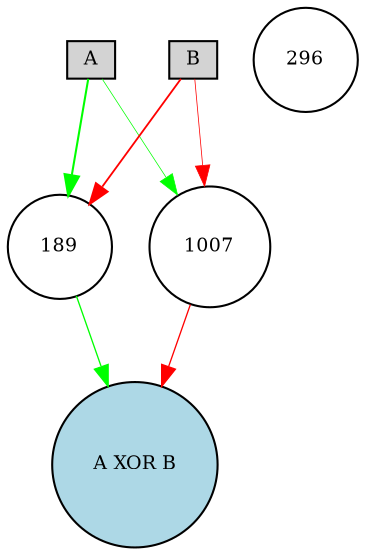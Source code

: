 digraph {
	node [fontsize=9 height=0.2 shape=circle width=0.2]
	A [fillcolor=lightgray shape=box style=filled]
	B [fillcolor=lightgray shape=box style=filled]
	"A XOR B" [fillcolor=lightblue style=filled]
	296 [fillcolor=white style=filled]
	189 [fillcolor=white style=filled]
	1007 [fillcolor=white style=filled]
	A -> 189 [color=green penwidth=0.9945186862781502 style=solid]
	189 -> "A XOR B" [color=green penwidth=0.6301913283706994 style=solid]
	B -> 189 [color=red penwidth=0.8743329812204511 style=solid]
	A -> 1007 [color=green penwidth=0.3481263579787651 style=solid]
	B -> 1007 [color=red penwidth=0.36939191526092297 style=solid]
	1007 -> "A XOR B" [color=red penwidth=0.629571511541764 style=solid]
}
